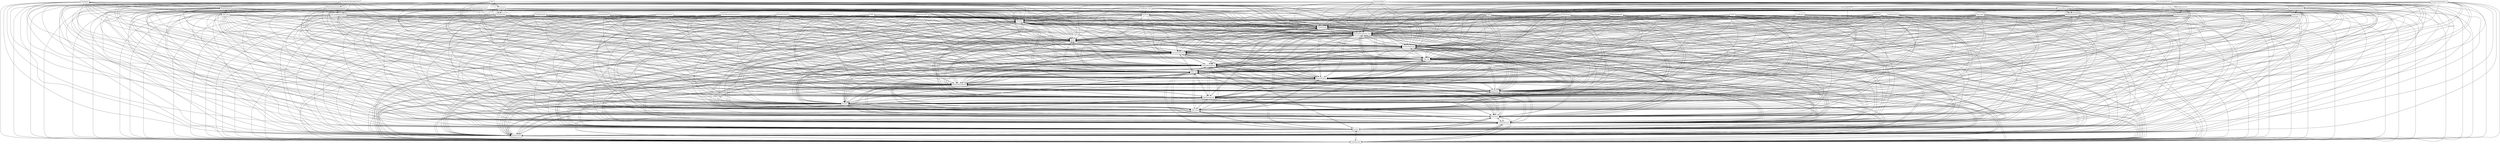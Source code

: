 digraph{
graph [rankdir=TB];
node [shape=box];
edge [arrowhead=normal];
0[label="FloodAlarm",]
1[label="FireAlarm",]
2[label="FirstAidGroup",]
3[label="CardReader_Zero",]
4[label="Authentication",]
5[label="CardReader",]
6[label="IntruseDetection",]
7[label="ManualBlinds",]
8[label="MovementDetection",]
9[label="MusicSimulation",]
10[label="SmartLightManagement",]
11[label="SmartAirConditioningControl",]
12[label="Light",]
13[label="SimpleControl",]
14[label="Lights",]
15[label="DimmingValues",]
16[label="BlindsSimulation",]
17[label="AutomaticAudiobyHours",]
18[label="SmartHeatingManagement",]
19[label="DoorLock",]
20[label="Security",]
21[label="FireDepartment",]
22[label="OtherGroup",]
23[label="SMS",]
24[label="UserNotifications",]
25[label="FireControl",]
26[label="Siren",]
27[label="SMS_Three",]
28[label="Password",]
29[label="PhoneCall",]
30[label="LightManagement",]
31[label="SmartHome",]
32[label="LightSimulation",]
33[label="KeypadReader",]
34[label="GasAlarm",]
35[label="FloodsDetection",]
36[label="WindowsManagement",]
37[label="FingerprintReader_Zero",]
38[label="ManualWindows",]
39[label="Mail",]
40[label="AutomaticBlinds",]
41[label="AutomaticWindows",]
42[label="ControlAudioManually",]
43[label="SMS_One",]
44[label="GasDetection",]
45[label="GlassBrakeDetection",]
46[label="SMS_Zero",]
47[label="Siren_Zero",]
48[label="HeatingManagement",]
49[label="SMS_Two",]
50[label="AirConditioningManagement",]
51[label="EnvironmentControl",]
52[label="BlindsManagement",]
53[label="PresenceSimulator",]
54[label="FingerprintReader",]
55[label="Alarms",]
56[label="HeatingManagement_Zero",]
57[label="AirConditioningControl",]
58[label="AudioControl",]
0->1[label="",]
0->2[label="",]
0->4[label="",]
0->13[label="",]
0->20[label="",]
0->24[label="",]
0->25[label="",]
0->27[label="",]
0->28[label="",]
0->30[label="",]
0->31[label="",]
0->35[label="",]
0->36[label="",]
0->38[label="",]
0->43[label="",]
0->46[label="",]
0->48[label="",]
0->49[label="",]
0->51[label="",]
0->53[label="",]
0->55[label="",]
0->56[label="",]
1->2[label="",]
1->4[label="",]
1->13[label="",]
1->20[label="",]
1->24[label="",]
1->25[label="",]
1->27[label="",]
1->28[label="",]
1->30[label="",]
1->31[label="",]
1->36[label="",]
1->38[label="",]
1->43[label="",]
1->48[label="",]
1->49[label="",]
1->51[label="",]
1->53[label="",]
1->55[label="",]
1->56[label="",]
2->1[label="",]
2->4[label="",]
2->13[label="",]
2->20[label="",]
2->24[label="",]
2->25[label="",]
2->27[label="",]
2->28[label="",]
2->30[label="",]
2->31[label="",]
2->36[label="",]
2->38[label="",]
2->43[label="",]
2->48[label="",]
2->49[label="",]
2->51[label="",]
2->53[label="",]
2->55[label="",]
2->56[label="",]
3->1[label="",]
3->2[label="",]
3->4[label="",]
3->13[label="",]
3->19[label="",]
3->20[label="",]
3->24[label="",]
3->25[label="",]
3->27[label="",]
3->28[label="",]
3->30[label="",]
3->31[label="",]
3->36[label="",]
3->38[label="",]
3->43[label="",]
3->48[label="",]
3->49[label="",]
3->51[label="",]
3->53[label="",]
3->55[label="",]
3->56[label="",]
4->1[label="",]
4->2[label="",]
4->13[label="",]
4->20[label="",]
4->24[label="",]
4->25[label="",]
4->27[label="",]
4->28[label="",]
4->30[label="",]
4->31[label="",]
4->36[label="",]
4->38[label="",]
4->43[label="",]
4->48[label="",]
4->49[label="",]
4->51[label="",]
4->53[label="",]
4->55[label="",]
4->56[label="",]
5->1[label="",]
5->2[label="",]
5->4[label="",]
5->13[label="",]
5->20[label="",]
5->24[label="",]
5->25[label="",]
5->27[label="",]
5->28[label="",]
5->30[label="",]
5->31[label="",]
5->36[label="",]
5->38[label="",]
5->43[label="",]
5->48[label="",]
5->49[label="",]
5->51[label="",]
5->53[label="",]
5->55[label="",]
5->56[label="",]
6->1[label="",]
6->2[label="",]
6->4[label="",]
6->8[label="",]
6->13[label="",]
6->20[label="",]
6->24[label="",]
6->25[label="",]
6->27[label="",]
6->28[label="",]
6->30[label="",]
6->31[label="",]
6->36[label="",]
6->38[label="",]
6->43[label="",]
6->48[label="",]
6->49[label="",]
6->51[label="",]
6->53[label="",]
6->55[label="",]
6->56[label="",]
7->1[label="",]
7->2[label="",]
7->4[label="",]
7->13[label="",]
7->20[label="",]
7->24[label="",]
7->25[label="",]
7->27[label="",]
7->28[label="",]
7->30[label="",]
7->31[label="",]
7->36[label="",]
7->38[label="",]
7->43[label="",]
7->48[label="",]
7->49[label="",]
7->51[label="",]
7->52[label="",]
7->53[label="",]
7->55[label="",]
7->56[label="",]
8->1[label="",]
8->2[label="",]
8->4[label="",]
8->6[label="",]
8->13[label="",]
8->20[label="",]
8->24[label="",]
8->25[label="",]
8->27[label="",]
8->28[label="",]
8->30[label="",]
8->31[label="",]
8->36[label="",]
8->38[label="",]
8->43[label="",]
8->48[label="",]
8->49[label="",]
8->51[label="",]
8->53[label="",]
8->55[label="",]
8->56[label="",]
9->1[label="",]
9->2[label="",]
9->4[label="",]
9->13[label="",]
9->20[label="",]
9->24[label="",]
9->25[label="",]
9->27[label="",]
9->28[label="",]
9->30[label="",]
9->31[label="",]
9->36[label="",]
9->38[label="",]
9->43[label="",]
9->48[label="",]
9->49[label="",]
9->51[label="",]
9->53[label="",]
9->55[label="",]
9->56[label="",]
10->1[label="",]
10->2[label="",]
10->4[label="",]
10->13[label="",]
10->20[label="",]
10->24[label="",]
10->25[label="",]
10->27[label="",]
10->28[label="",]
10->30[label="",]
10->31[label="",]
10->36[label="",]
10->38[label="",]
10->43[label="",]
10->48[label="",]
10->49[label="",]
10->51[label="",]
10->53[label="",]
10->55[label="",]
10->56[label="",]
11->1[label="",]
11->2[label="",]
11->4[label="",]
11->13[label="",]
11->20[label="",]
11->24[label="",]
11->25[label="",]
11->27[label="",]
11->28[label="",]
11->30[label="",]
11->31[label="",]
11->36[label="",]
11->38[label="",]
11->43[label="",]
11->48[label="",]
11->49[label="",]
11->50[label="",]
11->51[label="",]
11->53[label="",]
11->55[label="",]
11->56[label="",]
11->57[label="",]
12->1[label="",]
12->2[label="",]
12->4[label="",]
12->13[label="",]
12->20[label="",]
12->24[label="",]
12->25[label="",]
12->27[label="",]
12->28[label="",]
12->30[label="",]
12->31[label="",]
12->36[label="",]
12->38[label="",]
12->43[label="",]
12->48[label="",]
12->49[label="",]
12->51[label="",]
12->53[label="",]
12->55[label="",]
12->56[label="",]
13->1[label="",]
13->2[label="",]
13->4[label="",]
13->20[label="",]
13->24[label="",]
13->25[label="",]
13->27[label="",]
13->28[label="",]
13->30[label="",]
13->31[label="",]
13->36[label="",]
13->38[label="",]
13->43[label="",]
13->48[label="",]
13->49[label="",]
13->51[label="",]
13->53[label="",]
13->55[label="",]
13->56[label="",]
14->1[label="",]
14->2[label="",]
14->4[label="",]
14->13[label="",]
14->20[label="",]
14->24[label="",]
14->25[label="",]
14->27[label="",]
14->28[label="",]
14->30[label="",]
14->31[label="",]
14->36[label="",]
14->38[label="",]
14->43[label="",]
14->48[label="",]
14->49[label="",]
14->51[label="",]
14->53[label="",]
14->55[label="",]
14->56[label="",]
15->1[label="",]
15->2[label="",]
15->4[label="",]
15->13[label="",]
15->20[label="",]
15->24[label="",]
15->25[label="",]
15->27[label="",]
15->28[label="",]
15->30[label="",]
15->31[label="",]
15->36[label="",]
15->38[label="",]
15->43[label="",]
15->48[label="",]
15->49[label="",]
15->51[label="",]
15->53[label="",]
15->55[label="",]
15->56[label="",]
16->1[label="",]
16->2[label="",]
16->4[label="",]
16->13[label="",]
16->20[label="",]
16->24[label="",]
16->25[label="",]
16->27[label="",]
16->28[label="",]
16->30[label="",]
16->31[label="",]
16->36[label="",]
16->38[label="",]
16->43[label="",]
16->48[label="",]
16->49[label="",]
16->51[label="",]
16->53[label="",]
16->55[label="",]
16->56[label="",]
17->1[label="",]
17->2[label="",]
17->4[label="",]
17->13[label="",]
17->20[label="",]
17->24[label="",]
17->25[label="",]
17->27[label="",]
17->28[label="",]
17->30[label="",]
17->31[label="",]
17->36[label="",]
17->38[label="",]
17->42[label="",]
17->43[label="",]
17->48[label="",]
17->49[label="",]
17->51[label="",]
17->53[label="",]
17->55[label="",]
17->56[label="",]
17->58[label="",]
18->1[label="",]
18->2[label="",]
18->4[label="",]
18->13[label="",]
18->20[label="",]
18->24[label="",]
18->25[label="",]
18->27[label="",]
18->28[label="",]
18->30[label="",]
18->31[label="",]
18->36[label="",]
18->38[label="",]
18->43[label="",]
18->48[label="",]
18->49[label="",]
18->51[label="",]
18->53[label="",]
18->55[label="",]
18->56[label="",]
19->1[label="",]
19->2[label="",]
19->4[label="",]
19->13[label="",]
19->20[label="",]
19->24[label="",]
19->25[label="",]
19->27[label="",]
19->28[label="",]
19->30[label="",]
19->31[label="",]
19->36[label="",]
19->38[label="",]
19->43[label="",]
19->48[label="",]
19->49[label="",]
19->51[label="",]
19->53[label="",]
19->55[label="",]
19->56[label="",]
20->1[label="",]
20->2[label="",]
20->4[label="",]
20->13[label="",]
20->24[label="",]
20->25[label="",]
20->27[label="",]
20->28[label="",]
20->30[label="",]
20->31[label="",]
20->36[label="",]
20->38[label="",]
20->43[label="",]
20->48[label="",]
20->49[label="",]
20->51[label="",]
20->53[label="",]
20->55[label="",]
20->56[label="",]
21->1[label="",]
21->2[label="",]
21->4[label="",]
21->13[label="",]
21->20[label="",]
21->24[label="",]
21->25[label="",]
21->27[label="",]
21->28[label="",]
21->30[label="",]
21->31[label="",]
21->36[label="",]
21->38[label="",]
21->43[label="",]
21->48[label="",]
21->49[label="",]
21->51[label="",]
21->53[label="",]
21->55[label="",]
21->56[label="",]
22->1[label="",]
22->2[label="",]
22->4[label="",]
22->13[label="",]
22->20[label="",]
22->24[label="",]
22->25[label="",]
22->27[label="",]
22->28[label="",]
22->30[label="",]
22->31[label="",]
22->36[label="",]
22->38[label="",]
22->43[label="",]
22->48[label="",]
22->49[label="",]
22->51[label="",]
22->53[label="",]
22->55[label="",]
22->56[label="",]
23->1[label="",]
23->2[label="",]
23->4[label="",]
23->13[label="",]
23->20[label="",]
23->24[label="",]
23->25[label="",]
23->27[label="",]
23->28[label="",]
23->30[label="",]
23->31[label="",]
23->34[label="",]
23->36[label="",]
23->38[label="",]
23->43[label="",]
23->44[label="",]
23->48[label="",]
23->49[label="",]
23->51[label="",]
23->53[label="",]
23->55[label="",]
23->56[label="",]
24->1[label="",]
24->2[label="",]
24->4[label="",]
24->13[label="",]
24->20[label="",]
24->25[label="",]
24->27[label="",]
24->28[label="",]
24->30[label="",]
24->31[label="",]
24->36[label="",]
24->38[label="",]
24->43[label="",]
24->48[label="",]
24->49[label="",]
24->51[label="",]
24->53[label="",]
24->55[label="",]
24->56[label="",]
25->1[label="",]
25->2[label="",]
25->4[label="",]
25->13[label="",]
25->20[label="",]
25->24[label="",]
25->27[label="",]
25->28[label="",]
25->30[label="",]
25->31[label="",]
25->36[label="",]
25->38[label="",]
25->43[label="",]
25->48[label="",]
25->49[label="",]
25->51[label="",]
25->53[label="",]
25->55[label="",]
25->56[label="",]
26->1[label="",]
26->2[label="",]
26->4[label="",]
26->13[label="",]
26->20[label="",]
26->24[label="",]
26->25[label="",]
26->27[label="",]
26->28[label="",]
26->30[label="",]
26->31[label="",]
26->36[label="",]
26->38[label="",]
26->43[label="",]
26->48[label="",]
26->49[label="",]
26->51[label="",]
26->53[label="",]
26->55[label="",]
26->56[label="",]
27->1[label="",]
27->2[label="",]
27->4[label="",]
27->13[label="",]
27->20[label="",]
27->24[label="",]
27->25[label="",]
27->28[label="",]
27->30[label="",]
27->31[label="",]
27->36[label="",]
27->38[label="",]
27->43[label="",]
27->48[label="",]
27->49[label="",]
27->51[label="",]
27->53[label="",]
27->55[label="",]
27->56[label="",]
28->1[label="",]
28->2[label="",]
28->4[label="",]
28->13[label="",]
28->20[label="",]
28->24[label="",]
28->25[label="",]
28->27[label="",]
28->30[label="",]
28->31[label="",]
28->36[label="",]
28->38[label="",]
28->43[label="",]
28->48[label="",]
28->49[label="",]
28->51[label="",]
28->53[label="",]
28->55[label="",]
28->56[label="",]
29->1[label="",]
29->2[label="",]
29->4[label="",]
29->13[label="",]
29->20[label="",]
29->24[label="",]
29->25[label="",]
29->27[label="",]
29->28[label="",]
29->30[label="",]
29->31[label="",]
29->36[label="",]
29->38[label="",]
29->43[label="",]
29->48[label="",]
29->49[label="",]
29->51[label="",]
29->53[label="",]
29->55[label="",]
29->56[label="",]
30->1[label="",]
30->2[label="",]
30->4[label="",]
30->13[label="",]
30->20[label="",]
30->24[label="",]
30->25[label="",]
30->27[label="",]
30->28[label="",]
30->31[label="",]
30->36[label="",]
30->38[label="",]
30->43[label="",]
30->48[label="",]
30->49[label="",]
30->51[label="",]
30->53[label="",]
30->55[label="",]
30->56[label="",]
31->1[label="",]
31->2[label="",]
31->4[label="",]
31->13[label="",]
31->20[label="",]
31->24[label="",]
31->25[label="",]
31->27[label="",]
31->28[label="",]
31->30[label="",]
31->36[label="",]
31->38[label="",]
31->43[label="",]
31->48[label="",]
31->49[label="",]
31->51[label="",]
31->53[label="",]
31->55[label="",]
31->56[label="",]
32->1[label="",]
32->2[label="",]
32->4[label="",]
32->13[label="",]
32->20[label="",]
32->24[label="",]
32->25[label="",]
32->27[label="",]
32->28[label="",]
32->30[label="",]
32->31[label="",]
32->36[label="",]
32->38[label="",]
32->43[label="",]
32->48[label="",]
32->49[label="",]
32->51[label="",]
32->53[label="",]
32->55[label="",]
32->56[label="",]
33->1[label="",]
33->2[label="",]
33->4[label="",]
33->13[label="",]
33->19[label="",]
33->20[label="",]
33->24[label="",]
33->25[label="",]
33->27[label="",]
33->28[label="",]
33->30[label="",]
33->31[label="",]
33->36[label="",]
33->38[label="",]
33->43[label="",]
33->48[label="",]
33->49[label="",]
33->51[label="",]
33->53[label="",]
33->55[label="",]
33->56[label="",]
34->1[label="",]
34->2[label="",]
34->4[label="",]
34->13[label="",]
34->20[label="",]
34->23[label="",]
34->24[label="",]
34->25[label="",]
34->27[label="",]
34->28[label="",]
34->30[label="",]
34->31[label="",]
34->36[label="",]
34->38[label="",]
34->43[label="",]
34->44[label="",]
34->48[label="",]
34->49[label="",]
34->51[label="",]
34->53[label="",]
34->55[label="",]
34->56[label="",]
35->0[label="",]
35->1[label="",]
35->2[label="",]
35->4[label="",]
35->13[label="",]
35->20[label="",]
35->24[label="",]
35->25[label="",]
35->27[label="",]
35->28[label="",]
35->30[label="",]
35->31[label="",]
35->36[label="",]
35->38[label="",]
35->43[label="",]
35->46[label="",]
35->48[label="",]
35->49[label="",]
35->51[label="",]
35->53[label="",]
35->55[label="",]
35->56[label="",]
36->1[label="",]
36->2[label="",]
36->4[label="",]
36->13[label="",]
36->20[label="",]
36->24[label="",]
36->25[label="",]
36->27[label="",]
36->28[label="",]
36->30[label="",]
36->31[label="",]
36->38[label="",]
36->43[label="",]
36->48[label="",]
36->49[label="",]
36->51[label="",]
36->53[label="",]
36->55[label="",]
36->56[label="",]
37->1[label="",]
37->2[label="",]
37->4[label="",]
37->13[label="",]
37->19[label="",]
37->20[label="",]
37->24[label="",]
37->25[label="",]
37->27[label="",]
37->28[label="",]
37->30[label="",]
37->31[label="",]
37->36[label="",]
37->38[label="",]
37->43[label="",]
37->48[label="",]
37->49[label="",]
37->51[label="",]
37->53[label="",]
37->55[label="",]
37->56[label="",]
38->1[label="",]
38->2[label="",]
38->4[label="",]
38->13[label="",]
38->20[label="",]
38->24[label="",]
38->25[label="",]
38->27[label="",]
38->28[label="",]
38->30[label="",]
38->31[label="",]
38->36[label="",]
38->43[label="",]
38->48[label="",]
38->49[label="",]
38->51[label="",]
38->53[label="",]
38->55[label="",]
38->56[label="",]
39->1[label="",]
39->2[label="",]
39->4[label="",]
39->13[label="",]
39->20[label="",]
39->24[label="",]
39->25[label="",]
39->27[label="",]
39->28[label="",]
39->30[label="",]
39->31[label="",]
39->36[label="",]
39->38[label="",]
39->43[label="",]
39->48[label="",]
39->49[label="",]
39->51[label="",]
39->53[label="",]
39->55[label="",]
39->56[label="",]
40->1[label="",]
40->2[label="",]
40->4[label="",]
40->7[label="",]
40->13[label="",]
40->20[label="",]
40->24[label="",]
40->25[label="",]
40->27[label="",]
40->28[label="",]
40->30[label="",]
40->31[label="",]
40->36[label="",]
40->38[label="",]
40->43[label="",]
40->48[label="",]
40->49[label="",]
40->51[label="",]
40->52[label="",]
40->53[label="",]
40->55[label="",]
40->56[label="",]
41->1[label="",]
41->2[label="",]
41->4[label="",]
41->13[label="",]
41->20[label="",]
41->24[label="",]
41->25[label="",]
41->27[label="",]
41->28[label="",]
41->30[label="",]
41->31[label="",]
41->36[label="",]
41->38[label="",]
41->43[label="",]
41->48[label="",]
41->49[label="",]
41->51[label="",]
41->53[label="",]
41->55[label="",]
41->56[label="",]
42->1[label="",]
42->2[label="",]
42->4[label="",]
42->13[label="",]
42->20[label="",]
42->24[label="",]
42->25[label="",]
42->27[label="",]
42->28[label="",]
42->30[label="",]
42->31[label="",]
42->36[label="",]
42->38[label="",]
42->43[label="",]
42->48[label="",]
42->49[label="",]
42->51[label="",]
42->53[label="",]
42->55[label="",]
42->56[label="",]
42->58[label="",]
43->1[label="",]
43->2[label="",]
43->4[label="",]
43->13[label="",]
43->20[label="",]
43->24[label="",]
43->25[label="",]
43->27[label="",]
43->28[label="",]
43->30[label="",]
43->31[label="",]
43->36[label="",]
43->38[label="",]
43->48[label="",]
43->49[label="",]
43->51[label="",]
43->53[label="",]
43->55[label="",]
43->56[label="",]
44->1[label="",]
44->2[label="",]
44->4[label="",]
44->13[label="",]
44->20[label="",]
44->23[label="",]
44->24[label="",]
44->25[label="",]
44->27[label="",]
44->28[label="",]
44->30[label="",]
44->31[label="",]
44->34[label="",]
44->36[label="",]
44->38[label="",]
44->43[label="",]
44->48[label="",]
44->49[label="",]
44->51[label="",]
44->53[label="",]
44->55[label="",]
44->56[label="",]
45->1[label="",]
45->2[label="",]
45->4[label="",]
45->6[label="",]
45->8[label="",]
45->13[label="",]
45->20[label="",]
45->24[label="",]
45->25[label="",]
45->27[label="",]
45->28[label="",]
45->30[label="",]
45->31[label="",]
45->36[label="",]
45->38[label="",]
45->43[label="",]
45->48[label="",]
45->49[label="",]
45->51[label="",]
45->53[label="",]
45->55[label="",]
45->56[label="",]
46->0[label="",]
46->1[label="",]
46->2[label="",]
46->4[label="",]
46->13[label="",]
46->20[label="",]
46->24[label="",]
46->25[label="",]
46->27[label="",]
46->28[label="",]
46->30[label="",]
46->31[label="",]
46->35[label="",]
46->36[label="",]
46->38[label="",]
46->43[label="",]
46->48[label="",]
46->49[label="",]
46->51[label="",]
46->53[label="",]
46->55[label="",]
46->56[label="",]
47->1[label="",]
47->2[label="",]
47->4[label="",]
47->13[label="",]
47->20[label="",]
47->24[label="",]
47->25[label="",]
47->27[label="",]
47->28[label="",]
47->30[label="",]
47->31[label="",]
47->36[label="",]
47->38[label="",]
47->43[label="",]
47->48[label="",]
47->49[label="",]
47->51[label="",]
47->53[label="",]
47->55[label="",]
47->56[label="",]
48->1[label="",]
48->2[label="",]
48->4[label="",]
48->13[label="",]
48->20[label="",]
48->24[label="",]
48->25[label="",]
48->27[label="",]
48->28[label="",]
48->30[label="",]
48->31[label="",]
48->36[label="",]
48->38[label="",]
48->43[label="",]
48->49[label="",]
48->51[label="",]
48->53[label="",]
48->55[label="",]
48->56[label="",]
49->1[label="",]
49->2[label="",]
49->4[label="",]
49->13[label="",]
49->20[label="",]
49->24[label="",]
49->25[label="",]
49->27[label="",]
49->28[label="",]
49->30[label="",]
49->31[label="",]
49->36[label="",]
49->38[label="",]
49->43[label="",]
49->48[label="",]
49->51[label="",]
49->53[label="",]
49->55[label="",]
49->56[label="",]
50->1[label="",]
50->2[label="",]
50->4[label="",]
50->13[label="",]
50->20[label="",]
50->24[label="",]
50->25[label="",]
50->27[label="",]
50->28[label="",]
50->30[label="",]
50->31[label="",]
50->36[label="",]
50->38[label="",]
50->43[label="",]
50->48[label="",]
50->49[label="",]
50->51[label="",]
50->53[label="",]
50->55[label="",]
50->56[label="",]
50->57[label="",]
51->1[label="",]
51->2[label="",]
51->4[label="",]
51->13[label="",]
51->20[label="",]
51->24[label="",]
51->25[label="",]
51->27[label="",]
51->28[label="",]
51->30[label="",]
51->31[label="",]
51->36[label="",]
51->38[label="",]
51->43[label="",]
51->48[label="",]
51->49[label="",]
51->53[label="",]
51->55[label="",]
51->56[label="",]
52->1[label="",]
52->2[label="",]
52->4[label="",]
52->7[label="",]
52->13[label="",]
52->20[label="",]
52->24[label="",]
52->25[label="",]
52->27[label="",]
52->28[label="",]
52->30[label="",]
52->31[label="",]
52->36[label="",]
52->38[label="",]
52->43[label="",]
52->48[label="",]
52->49[label="",]
52->51[label="",]
52->53[label="",]
52->55[label="",]
52->56[label="",]
53->1[label="",]
53->2[label="",]
53->4[label="",]
53->13[label="",]
53->20[label="",]
53->24[label="",]
53->25[label="",]
53->27[label="",]
53->28[label="",]
53->30[label="",]
53->31[label="",]
53->36[label="",]
53->38[label="",]
53->43[label="",]
53->48[label="",]
53->49[label="",]
53->51[label="",]
53->55[label="",]
53->56[label="",]
54->1[label="",]
54->2[label="",]
54->4[label="",]
54->13[label="",]
54->20[label="",]
54->24[label="",]
54->25[label="",]
54->27[label="",]
54->28[label="",]
54->30[label="",]
54->31[label="",]
54->36[label="",]
54->38[label="",]
54->43[label="",]
54->48[label="",]
54->49[label="",]
54->51[label="",]
54->53[label="",]
54->55[label="",]
54->56[label="",]
55->1[label="",]
55->2[label="",]
55->4[label="",]
55->13[label="",]
55->20[label="",]
55->24[label="",]
55->25[label="",]
55->27[label="",]
55->28[label="",]
55->30[label="",]
55->31[label="",]
55->36[label="",]
55->38[label="",]
55->43[label="",]
55->48[label="",]
55->49[label="",]
55->51[label="",]
55->53[label="",]
55->56[label="",]
56->1[label="",]
56->2[label="",]
56->4[label="",]
56->13[label="",]
56->20[label="",]
56->24[label="",]
56->25[label="",]
56->27[label="",]
56->28[label="",]
56->30[label="",]
56->31[label="",]
56->36[label="",]
56->38[label="",]
56->43[label="",]
56->48[label="",]
56->49[label="",]
56->51[label="",]
56->53[label="",]
56->55[label="",]
57->1[label="",]
57->2[label="",]
57->4[label="",]
57->13[label="",]
57->20[label="",]
57->24[label="",]
57->25[label="",]
57->27[label="",]
57->28[label="",]
57->30[label="",]
57->31[label="",]
57->36[label="",]
57->38[label="",]
57->43[label="",]
57->48[label="",]
57->49[label="",]
57->50[label="",]
57->51[label="",]
57->53[label="",]
57->55[label="",]
57->56[label="",]
58->1[label="",]
58->2[label="",]
58->4[label="",]
58->13[label="",]
58->20[label="",]
58->24[label="",]
58->25[label="",]
58->27[label="",]
58->28[label="",]
58->30[label="",]
58->31[label="",]
58->36[label="",]
58->38[label="",]
58->42[label="",]
58->43[label="",]
58->48[label="",]
58->49[label="",]
58->51[label="",]
58->53[label="",]
58->55[label="",]
58->56[label="",]
}

